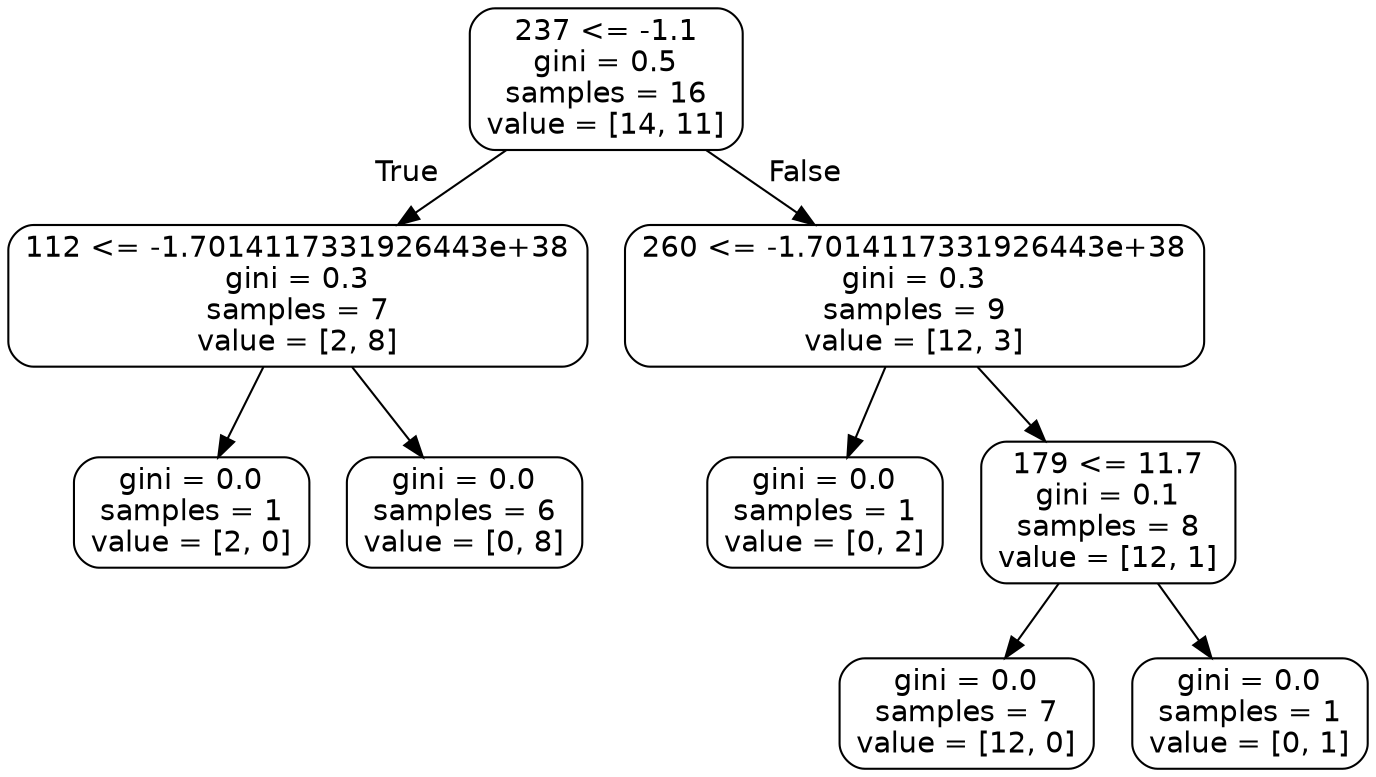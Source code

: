 digraph Tree {
node [shape=box, style="rounded", color="black", fontname=helvetica] ;
edge [fontname=helvetica] ;
0 [label="237 <= -1.1\ngini = 0.5\nsamples = 16\nvalue = [14, 11]"] ;
1 [label="112 <= -1.7014117331926443e+38\ngini = 0.3\nsamples = 7\nvalue = [2, 8]"] ;
0 -> 1 [labeldistance=2.5, labelangle=45, headlabel="True"] ;
2 [label="gini = 0.0\nsamples = 1\nvalue = [2, 0]"] ;
1 -> 2 ;
3 [label="gini = 0.0\nsamples = 6\nvalue = [0, 8]"] ;
1 -> 3 ;
4 [label="260 <= -1.7014117331926443e+38\ngini = 0.3\nsamples = 9\nvalue = [12, 3]"] ;
0 -> 4 [labeldistance=2.5, labelangle=-45, headlabel="False"] ;
5 [label="gini = 0.0\nsamples = 1\nvalue = [0, 2]"] ;
4 -> 5 ;
6 [label="179 <= 11.7\ngini = 0.1\nsamples = 8\nvalue = [12, 1]"] ;
4 -> 6 ;
7 [label="gini = 0.0\nsamples = 7\nvalue = [12, 0]"] ;
6 -> 7 ;
8 [label="gini = 0.0\nsamples = 1\nvalue = [0, 1]"] ;
6 -> 8 ;
}